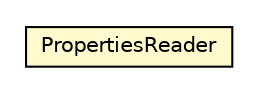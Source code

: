 #!/usr/local/bin/dot
#
# Class diagram 
# Generated by UMLGraph version R5_6_6-8-g8d7759 (http://www.umlgraph.org/)
#

digraph G {
	edge [fontname="Helvetica",fontsize=10,labelfontname="Helvetica",labelfontsize=10];
	node [fontname="Helvetica",fontsize=10,shape=plaintext];
	nodesep=0.25;
	ranksep=0.5;
	// org.dayatang.utils.PropertiesReader
	c242 [label=<<table title="org.dayatang.utils.PropertiesReader" border="0" cellborder="1" cellspacing="0" cellpadding="2" port="p" bgcolor="lemonChiffon" href="./PropertiesReader.html">
		<tr><td><table border="0" cellspacing="0" cellpadding="1">
<tr><td align="center" balign="center"> PropertiesReader </td></tr>
		</table></td></tr>
		</table>>, URL="./PropertiesReader.html", fontname="Helvetica", fontcolor="black", fontsize=10.0];
}

